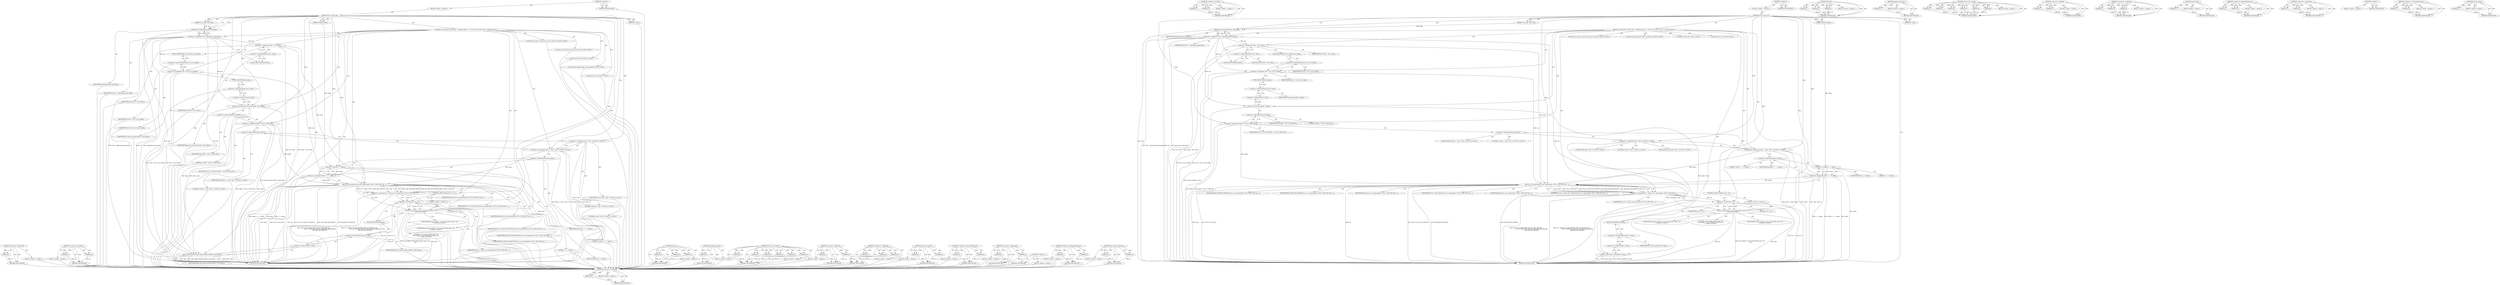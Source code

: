 digraph "mutex_unlock" {
vulnerable_132 [label=<(METHOD,&lt;operator&gt;.addressOf)>];
vulnerable_133 [label=<(PARAM,p1)>];
vulnerable_134 [label=<(BLOCK,&lt;empty&gt;,&lt;empty&gt;)>];
vulnerable_135 [label=<(METHOD_RETURN,ANY)>];
vulnerable_161 [label=<(METHOD,&lt;operator&gt;.lessThan)>];
vulnerable_162 [label=<(PARAM,p1)>];
vulnerable_163 [label=<(PARAM,p2)>];
vulnerable_164 [label=<(BLOCK,&lt;empty&gt;,&lt;empty&gt;)>];
vulnerable_165 [label=<(METHOD_RETURN,ANY)>];
vulnerable_6 [label=<(METHOD,&lt;global&gt;)<SUB>1</SUB>>];
vulnerable_7 [label=<(BLOCK,&lt;empty&gt;,&lt;empty&gt;)<SUB>1</SUB>>];
vulnerable_8 [label=<(METHOD,cp2112_gpio_set)<SUB>1</SUB>>];
vulnerable_9 [label=<(PARAM,struct gpio_chip *chip)<SUB>1</SUB>>];
vulnerable_10 [label=<(PARAM,unsigned offset)<SUB>1</SUB>>];
vulnerable_11 [label=<(PARAM,int value)<SUB>1</SUB>>];
vulnerable_12 [label=<(BLOCK,{
 	struct cp2112_device *dev = gpiochip_get_da...,{
 	struct cp2112_device *dev = gpiochip_get_da...)<SUB>2</SUB>>];
vulnerable_13 [label="<(LOCAL,struct cp2112_device* dev: cp2112_device*)<SUB>3</SUB>>"];
vulnerable_14 [label=<(&lt;operator&gt;.assignment,*dev = gpiochip_get_data(chip))<SUB>3</SUB>>];
vulnerable_15 [label=<(IDENTIFIER,dev,*dev = gpiochip_get_data(chip))<SUB>3</SUB>>];
vulnerable_16 [label=<(gpiochip_get_data,gpiochip_get_data(chip))<SUB>3</SUB>>];
vulnerable_17 [label=<(IDENTIFIER,chip,gpiochip_get_data(chip))<SUB>3</SUB>>];
vulnerable_18 [label="<(LOCAL,struct hid_device* hdev: hid_device*)<SUB>4</SUB>>"];
vulnerable_19 [label=<(&lt;operator&gt;.assignment,*hdev = dev-&gt;hdev)<SUB>4</SUB>>];
vulnerable_20 [label=<(IDENTIFIER,hdev,*hdev = dev-&gt;hdev)<SUB>4</SUB>>];
vulnerable_21 [label=<(&lt;operator&gt;.indirectFieldAccess,dev-&gt;hdev)<SUB>4</SUB>>];
vulnerable_22 [label=<(IDENTIFIER,dev,*hdev = dev-&gt;hdev)<SUB>4</SUB>>];
vulnerable_23 [label=<(FIELD_IDENTIFIER,hdev,hdev)<SUB>4</SUB>>];
vulnerable_24 [label="<(LOCAL,u8* buf: u8*)<SUB>5</SUB>>"];
vulnerable_25 [label=<(&lt;operator&gt;.assignment,*buf = dev-&gt;in_out_buffer)<SUB>5</SUB>>];
vulnerable_26 [label=<(IDENTIFIER,buf,*buf = dev-&gt;in_out_buffer)<SUB>5</SUB>>];
vulnerable_27 [label=<(&lt;operator&gt;.indirectFieldAccess,dev-&gt;in_out_buffer)<SUB>5</SUB>>];
vulnerable_28 [label=<(IDENTIFIER,dev,*buf = dev-&gt;in_out_buffer)<SUB>5</SUB>>];
vulnerable_29 [label=<(FIELD_IDENTIFIER,in_out_buffer,in_out_buffer)<SUB>5</SUB>>];
vulnerable_30 [label="<(LOCAL,long unsigned flags: long unsigned)<SUB>6</SUB>>"];
vulnerable_31 [label="<(LOCAL,int ret: int)<SUB>7</SUB>>"];
vulnerable_32 [label=<(spin_lock_irqsave,spin_lock_irqsave(&amp;dev-&gt;lock, flags))<SUB>9</SUB>>];
vulnerable_33 [label=<(&lt;operator&gt;.addressOf,&amp;dev-&gt;lock)<SUB>9</SUB>>];
vulnerable_34 [label=<(&lt;operator&gt;.indirectFieldAccess,dev-&gt;lock)<SUB>9</SUB>>];
vulnerable_35 [label=<(IDENTIFIER,dev,spin_lock_irqsave(&amp;dev-&gt;lock, flags))<SUB>9</SUB>>];
vulnerable_36 [label=<(FIELD_IDENTIFIER,lock,lock)<SUB>9</SUB>>];
vulnerable_37 [label=<(IDENTIFIER,flags,spin_lock_irqsave(&amp;dev-&gt;lock, flags))<SUB>9</SUB>>];
vulnerable_38 [label=<(&lt;operator&gt;.assignment,buf[0] = CP2112_GPIO_SET)<SUB>11</SUB>>];
vulnerable_39 [label=<(&lt;operator&gt;.indirectIndexAccess,buf[0])<SUB>11</SUB>>];
vulnerable_40 [label=<(IDENTIFIER,buf,buf[0] = CP2112_GPIO_SET)<SUB>11</SUB>>];
vulnerable_41 [label=<(LITERAL,0,buf[0] = CP2112_GPIO_SET)<SUB>11</SUB>>];
vulnerable_42 [label=<(IDENTIFIER,CP2112_GPIO_SET,buf[0] = CP2112_GPIO_SET)<SUB>11</SUB>>];
vulnerable_43 [label="<(&lt;operator&gt;.assignment,buf[1] = value ? 0xff : 0)<SUB>12</SUB>>"];
vulnerable_44 [label=<(&lt;operator&gt;.indirectIndexAccess,buf[1])<SUB>12</SUB>>];
vulnerable_45 [label="<(IDENTIFIER,buf,buf[1] = value ? 0xff : 0)<SUB>12</SUB>>"];
vulnerable_46 [label="<(LITERAL,1,buf[1] = value ? 0xff : 0)<SUB>12</SUB>>"];
vulnerable_47 [label="<(&lt;operator&gt;.conditional,value ? 0xff : 0)<SUB>12</SUB>>"];
vulnerable_48 [label="<(IDENTIFIER,value,value ? 0xff : 0)<SUB>12</SUB>>"];
vulnerable_49 [label="<(LITERAL,0xff,value ? 0xff : 0)<SUB>12</SUB>>"];
vulnerable_50 [label="<(LITERAL,0,value ? 0xff : 0)<SUB>12</SUB>>"];
vulnerable_51 [label=<(&lt;operator&gt;.assignment,buf[2] = 1 &lt;&lt; offset)<SUB>13</SUB>>];
vulnerable_52 [label=<(&lt;operator&gt;.indirectIndexAccess,buf[2])<SUB>13</SUB>>];
vulnerable_53 [label=<(IDENTIFIER,buf,buf[2] = 1 &lt;&lt; offset)<SUB>13</SUB>>];
vulnerable_54 [label=<(LITERAL,2,buf[2] = 1 &lt;&lt; offset)<SUB>13</SUB>>];
vulnerable_55 [label=<(&lt;operator&gt;.shiftLeft,1 &lt;&lt; offset)<SUB>13</SUB>>];
vulnerable_56 [label=<(LITERAL,1,1 &lt;&lt; offset)<SUB>13</SUB>>];
vulnerable_57 [label=<(IDENTIFIER,offset,1 &lt;&lt; offset)<SUB>13</SUB>>];
vulnerable_58 [label=<(&lt;operator&gt;.assignment,ret = hid_hw_raw_request(hdev, CP2112_GPIO_SET,...)<SUB>15</SUB>>];
vulnerable_59 [label=<(IDENTIFIER,ret,ret = hid_hw_raw_request(hdev, CP2112_GPIO_SET,...)<SUB>15</SUB>>];
vulnerable_60 [label=<(hid_hw_raw_request,hid_hw_raw_request(hdev, CP2112_GPIO_SET, buf,
...)<SUB>15</SUB>>];
vulnerable_61 [label=<(IDENTIFIER,hdev,hid_hw_raw_request(hdev, CP2112_GPIO_SET, buf,
...)<SUB>15</SUB>>];
vulnerable_62 [label=<(IDENTIFIER,CP2112_GPIO_SET,hid_hw_raw_request(hdev, CP2112_GPIO_SET, buf,
...)<SUB>15</SUB>>];
vulnerable_63 [label=<(IDENTIFIER,buf,hid_hw_raw_request(hdev, CP2112_GPIO_SET, buf,
...)<SUB>15</SUB>>];
vulnerable_64 [label=<(IDENTIFIER,CP2112_GPIO_SET_LENGTH,hid_hw_raw_request(hdev, CP2112_GPIO_SET, buf,
...)<SUB>16</SUB>>];
vulnerable_65 [label=<(IDENTIFIER,HID_FEATURE_REPORT,hid_hw_raw_request(hdev, CP2112_GPIO_SET, buf,
...)<SUB>16</SUB>>];
vulnerable_66 [label=<(IDENTIFIER,HID_REQ_SET_REPORT,hid_hw_raw_request(hdev, CP2112_GPIO_SET, buf,
...)<SUB>17</SUB>>];
vulnerable_67 [label=<(CONTROL_STRUCTURE,IF,if (ret &lt; 0))<SUB>18</SUB>>];
vulnerable_68 [label=<(&lt;operator&gt;.lessThan,ret &lt; 0)<SUB>18</SUB>>];
vulnerable_69 [label=<(IDENTIFIER,ret,ret &lt; 0)<SUB>18</SUB>>];
vulnerable_70 [label=<(LITERAL,0,ret &lt; 0)<SUB>18</SUB>>];
vulnerable_71 [label=<(BLOCK,&lt;empty&gt;,&lt;empty&gt;)<SUB>19</SUB>>];
vulnerable_72 [label="<(hid_err,hid_err(hdev, &quot;error setting GPIO values: %d\n&quot;...)<SUB>19</SUB>>"];
vulnerable_73 [label="<(IDENTIFIER,hdev,hid_err(hdev, &quot;error setting GPIO values: %d\n&quot;...)<SUB>19</SUB>>"];
vulnerable_74 [label="<(LITERAL,&quot;error setting GPIO values: %d\n&quot;,hid_err(hdev, &quot;error setting GPIO values: %d\n&quot;...)<SUB>19</SUB>>"];
vulnerable_75 [label="<(IDENTIFIER,ret,hid_err(hdev, &quot;error setting GPIO values: %d\n&quot;...)<SUB>19</SUB>>"];
vulnerable_76 [label=<(spin_unlock_irqrestore,spin_unlock_irqrestore(&amp;dev-&gt;lock, flags))<SUB>21</SUB>>];
vulnerable_77 [label=<(&lt;operator&gt;.addressOf,&amp;dev-&gt;lock)<SUB>21</SUB>>];
vulnerable_78 [label=<(&lt;operator&gt;.indirectFieldAccess,dev-&gt;lock)<SUB>21</SUB>>];
vulnerable_79 [label=<(IDENTIFIER,dev,spin_unlock_irqrestore(&amp;dev-&gt;lock, flags))<SUB>21</SUB>>];
vulnerable_80 [label=<(FIELD_IDENTIFIER,lock,lock)<SUB>21</SUB>>];
vulnerable_81 [label=<(IDENTIFIER,flags,spin_unlock_irqrestore(&amp;dev-&gt;lock, flags))<SUB>21</SUB>>];
vulnerable_82 [label=<(METHOD_RETURN,void)<SUB>1</SUB>>];
vulnerable_84 [label=<(METHOD_RETURN,ANY)<SUB>1</SUB>>];
vulnerable_166 [label=<(METHOD,hid_err)>];
vulnerable_167 [label=<(PARAM,p1)>];
vulnerable_168 [label=<(PARAM,p2)>];
vulnerable_169 [label=<(PARAM,p3)>];
vulnerable_170 [label=<(BLOCK,&lt;empty&gt;,&lt;empty&gt;)>];
vulnerable_171 [label=<(METHOD_RETURN,ANY)>];
vulnerable_118 [label=<(METHOD,gpiochip_get_data)>];
vulnerable_119 [label=<(PARAM,p1)>];
vulnerable_120 [label=<(BLOCK,&lt;empty&gt;,&lt;empty&gt;)>];
vulnerable_121 [label=<(METHOD_RETURN,ANY)>];
vulnerable_152 [label=<(METHOD,hid_hw_raw_request)>];
vulnerable_153 [label=<(PARAM,p1)>];
vulnerable_154 [label=<(PARAM,p2)>];
vulnerable_155 [label=<(PARAM,p3)>];
vulnerable_156 [label=<(PARAM,p4)>];
vulnerable_157 [label=<(PARAM,p5)>];
vulnerable_158 [label=<(PARAM,p6)>];
vulnerable_159 [label=<(BLOCK,&lt;empty&gt;,&lt;empty&gt;)>];
vulnerable_160 [label=<(METHOD_RETURN,ANY)>];
vulnerable_147 [label=<(METHOD,&lt;operator&gt;.shiftLeft)>];
vulnerable_148 [label=<(PARAM,p1)>];
vulnerable_149 [label=<(PARAM,p2)>];
vulnerable_150 [label=<(BLOCK,&lt;empty&gt;,&lt;empty&gt;)>];
vulnerable_151 [label=<(METHOD_RETURN,ANY)>];
vulnerable_141 [label=<(METHOD,&lt;operator&gt;.conditional)>];
vulnerable_142 [label=<(PARAM,p1)>];
vulnerable_143 [label=<(PARAM,p2)>];
vulnerable_144 [label=<(PARAM,p3)>];
vulnerable_145 [label=<(BLOCK,&lt;empty&gt;,&lt;empty&gt;)>];
vulnerable_146 [label=<(METHOD_RETURN,ANY)>];
vulnerable_127 [label=<(METHOD,spin_lock_irqsave)>];
vulnerable_128 [label=<(PARAM,p1)>];
vulnerable_129 [label=<(PARAM,p2)>];
vulnerable_130 [label=<(BLOCK,&lt;empty&gt;,&lt;empty&gt;)>];
vulnerable_131 [label=<(METHOD_RETURN,ANY)>];
vulnerable_122 [label=<(METHOD,&lt;operator&gt;.indirectFieldAccess)>];
vulnerable_123 [label=<(PARAM,p1)>];
vulnerable_124 [label=<(PARAM,p2)>];
vulnerable_125 [label=<(BLOCK,&lt;empty&gt;,&lt;empty&gt;)>];
vulnerable_126 [label=<(METHOD_RETURN,ANY)>];
vulnerable_113 [label=<(METHOD,&lt;operator&gt;.assignment)>];
vulnerable_114 [label=<(PARAM,p1)>];
vulnerable_115 [label=<(PARAM,p2)>];
vulnerable_116 [label=<(BLOCK,&lt;empty&gt;,&lt;empty&gt;)>];
vulnerable_117 [label=<(METHOD_RETURN,ANY)>];
vulnerable_107 [label=<(METHOD,&lt;global&gt;)<SUB>1</SUB>>];
vulnerable_108 [label=<(BLOCK,&lt;empty&gt;,&lt;empty&gt;)>];
vulnerable_109 [label=<(METHOD_RETURN,ANY)>];
vulnerable_136 [label=<(METHOD,&lt;operator&gt;.indirectIndexAccess)>];
vulnerable_137 [label=<(PARAM,p1)>];
vulnerable_138 [label=<(PARAM,p2)>];
vulnerable_139 [label=<(BLOCK,&lt;empty&gt;,&lt;empty&gt;)>];
vulnerable_140 [label=<(METHOD_RETURN,ANY)>];
vulnerable_172 [label=<(METHOD,spin_unlock_irqrestore)>];
vulnerable_173 [label=<(PARAM,p1)>];
vulnerable_174 [label=<(PARAM,p2)>];
vulnerable_175 [label=<(BLOCK,&lt;empty&gt;,&lt;empty&gt;)>];
vulnerable_176 [label=<(METHOD_RETURN,ANY)>];
fixed_126 [label=<(METHOD,&lt;operator&gt;.addressOf)>];
fixed_127 [label=<(PARAM,p1)>];
fixed_128 [label=<(BLOCK,&lt;empty&gt;,&lt;empty&gt;)>];
fixed_129 [label=<(METHOD_RETURN,ANY)>];
fixed_155 [label=<(METHOD,&lt;operator&gt;.lessThan)>];
fixed_156 [label=<(PARAM,p1)>];
fixed_157 [label=<(PARAM,p2)>];
fixed_158 [label=<(BLOCK,&lt;empty&gt;,&lt;empty&gt;)>];
fixed_159 [label=<(METHOD_RETURN,ANY)>];
fixed_6 [label=<(METHOD,&lt;global&gt;)<SUB>1</SUB>>];
fixed_7 [label=<(BLOCK,&lt;empty&gt;,&lt;empty&gt;)<SUB>1</SUB>>];
fixed_8 [label=<(METHOD,cp2112_gpio_set)<SUB>1</SUB>>];
fixed_9 [label=<(PARAM,struct gpio_chip *chip)<SUB>1</SUB>>];
fixed_10 [label=<(PARAM,unsigned offset)<SUB>1</SUB>>];
fixed_11 [label=<(PARAM,int value)<SUB>1</SUB>>];
fixed_12 [label=<(BLOCK,{
 	struct cp2112_device *dev = gpiochip_get_da...,{
 	struct cp2112_device *dev = gpiochip_get_da...)<SUB>2</SUB>>];
fixed_13 [label="<(LOCAL,struct cp2112_device* dev: cp2112_device*)<SUB>3</SUB>>"];
fixed_14 [label=<(&lt;operator&gt;.assignment,*dev = gpiochip_get_data(chip))<SUB>3</SUB>>];
fixed_15 [label=<(IDENTIFIER,dev,*dev = gpiochip_get_data(chip))<SUB>3</SUB>>];
fixed_16 [label=<(gpiochip_get_data,gpiochip_get_data(chip))<SUB>3</SUB>>];
fixed_17 [label=<(IDENTIFIER,chip,gpiochip_get_data(chip))<SUB>3</SUB>>];
fixed_18 [label="<(LOCAL,struct hid_device* hdev: hid_device*)<SUB>4</SUB>>"];
fixed_19 [label=<(&lt;operator&gt;.assignment,*hdev = dev-&gt;hdev)<SUB>4</SUB>>];
fixed_20 [label=<(IDENTIFIER,hdev,*hdev = dev-&gt;hdev)<SUB>4</SUB>>];
fixed_21 [label=<(&lt;operator&gt;.indirectFieldAccess,dev-&gt;hdev)<SUB>4</SUB>>];
fixed_22 [label=<(IDENTIFIER,dev,*hdev = dev-&gt;hdev)<SUB>4</SUB>>];
fixed_23 [label=<(FIELD_IDENTIFIER,hdev,hdev)<SUB>4</SUB>>];
fixed_24 [label="<(LOCAL,u8* buf: u8*)<SUB>5</SUB>>"];
fixed_25 [label=<(&lt;operator&gt;.assignment,*buf = dev-&gt;in_out_buffer)<SUB>5</SUB>>];
fixed_26 [label=<(IDENTIFIER,buf,*buf = dev-&gt;in_out_buffer)<SUB>5</SUB>>];
fixed_27 [label=<(&lt;operator&gt;.indirectFieldAccess,dev-&gt;in_out_buffer)<SUB>5</SUB>>];
fixed_28 [label=<(IDENTIFIER,dev,*buf = dev-&gt;in_out_buffer)<SUB>5</SUB>>];
fixed_29 [label=<(FIELD_IDENTIFIER,in_out_buffer,in_out_buffer)<SUB>5</SUB>>];
fixed_30 [label="<(LOCAL,int ret: int)<SUB>6</SUB>>"];
fixed_31 [label=<(mutex_lock,mutex_lock(&amp;dev-&gt;lock))<SUB>8</SUB>>];
fixed_32 [label=<(&lt;operator&gt;.addressOf,&amp;dev-&gt;lock)<SUB>8</SUB>>];
fixed_33 [label=<(&lt;operator&gt;.indirectFieldAccess,dev-&gt;lock)<SUB>8</SUB>>];
fixed_34 [label=<(IDENTIFIER,dev,mutex_lock(&amp;dev-&gt;lock))<SUB>8</SUB>>];
fixed_35 [label=<(FIELD_IDENTIFIER,lock,lock)<SUB>8</SUB>>];
fixed_36 [label=<(&lt;operator&gt;.assignment,buf[0] = CP2112_GPIO_SET)<SUB>10</SUB>>];
fixed_37 [label=<(&lt;operator&gt;.indirectIndexAccess,buf[0])<SUB>10</SUB>>];
fixed_38 [label=<(IDENTIFIER,buf,buf[0] = CP2112_GPIO_SET)<SUB>10</SUB>>];
fixed_39 [label=<(LITERAL,0,buf[0] = CP2112_GPIO_SET)<SUB>10</SUB>>];
fixed_40 [label=<(IDENTIFIER,CP2112_GPIO_SET,buf[0] = CP2112_GPIO_SET)<SUB>10</SUB>>];
fixed_41 [label="<(&lt;operator&gt;.assignment,buf[1] = value ? 0xff : 0)<SUB>11</SUB>>"];
fixed_42 [label=<(&lt;operator&gt;.indirectIndexAccess,buf[1])<SUB>11</SUB>>];
fixed_43 [label="<(IDENTIFIER,buf,buf[1] = value ? 0xff : 0)<SUB>11</SUB>>"];
fixed_44 [label="<(LITERAL,1,buf[1] = value ? 0xff : 0)<SUB>11</SUB>>"];
fixed_45 [label="<(&lt;operator&gt;.conditional,value ? 0xff : 0)<SUB>11</SUB>>"];
fixed_46 [label="<(IDENTIFIER,value,value ? 0xff : 0)<SUB>11</SUB>>"];
fixed_47 [label="<(LITERAL,0xff,value ? 0xff : 0)<SUB>11</SUB>>"];
fixed_48 [label="<(LITERAL,0,value ? 0xff : 0)<SUB>11</SUB>>"];
fixed_49 [label=<(&lt;operator&gt;.assignment,buf[2] = 1 &lt;&lt; offset)<SUB>12</SUB>>];
fixed_50 [label=<(&lt;operator&gt;.indirectIndexAccess,buf[2])<SUB>12</SUB>>];
fixed_51 [label=<(IDENTIFIER,buf,buf[2] = 1 &lt;&lt; offset)<SUB>12</SUB>>];
fixed_52 [label=<(LITERAL,2,buf[2] = 1 &lt;&lt; offset)<SUB>12</SUB>>];
fixed_53 [label=<(&lt;operator&gt;.shiftLeft,1 &lt;&lt; offset)<SUB>12</SUB>>];
fixed_54 [label=<(LITERAL,1,1 &lt;&lt; offset)<SUB>12</SUB>>];
fixed_55 [label=<(IDENTIFIER,offset,1 &lt;&lt; offset)<SUB>12</SUB>>];
fixed_56 [label=<(&lt;operator&gt;.assignment,ret = hid_hw_raw_request(hdev, CP2112_GPIO_SET,...)<SUB>14</SUB>>];
fixed_57 [label=<(IDENTIFIER,ret,ret = hid_hw_raw_request(hdev, CP2112_GPIO_SET,...)<SUB>14</SUB>>];
fixed_58 [label=<(hid_hw_raw_request,hid_hw_raw_request(hdev, CP2112_GPIO_SET, buf,
...)<SUB>14</SUB>>];
fixed_59 [label=<(IDENTIFIER,hdev,hid_hw_raw_request(hdev, CP2112_GPIO_SET, buf,
...)<SUB>14</SUB>>];
fixed_60 [label=<(IDENTIFIER,CP2112_GPIO_SET,hid_hw_raw_request(hdev, CP2112_GPIO_SET, buf,
...)<SUB>14</SUB>>];
fixed_61 [label=<(IDENTIFIER,buf,hid_hw_raw_request(hdev, CP2112_GPIO_SET, buf,
...)<SUB>14</SUB>>];
fixed_62 [label=<(IDENTIFIER,CP2112_GPIO_SET_LENGTH,hid_hw_raw_request(hdev, CP2112_GPIO_SET, buf,
...)<SUB>15</SUB>>];
fixed_63 [label=<(IDENTIFIER,HID_FEATURE_REPORT,hid_hw_raw_request(hdev, CP2112_GPIO_SET, buf,
...)<SUB>15</SUB>>];
fixed_64 [label=<(IDENTIFIER,HID_REQ_SET_REPORT,hid_hw_raw_request(hdev, CP2112_GPIO_SET, buf,
...)<SUB>16</SUB>>];
fixed_65 [label=<(CONTROL_STRUCTURE,IF,if (ret &lt; 0))<SUB>17</SUB>>];
fixed_66 [label=<(&lt;operator&gt;.lessThan,ret &lt; 0)<SUB>17</SUB>>];
fixed_67 [label=<(IDENTIFIER,ret,ret &lt; 0)<SUB>17</SUB>>];
fixed_68 [label=<(LITERAL,0,ret &lt; 0)<SUB>17</SUB>>];
fixed_69 [label=<(BLOCK,&lt;empty&gt;,&lt;empty&gt;)<SUB>18</SUB>>];
fixed_70 [label="<(hid_err,hid_err(hdev, &quot;error setting GPIO values: %d\n&quot;...)<SUB>18</SUB>>"];
fixed_71 [label="<(IDENTIFIER,hdev,hid_err(hdev, &quot;error setting GPIO values: %d\n&quot;...)<SUB>18</SUB>>"];
fixed_72 [label="<(LITERAL,&quot;error setting GPIO values: %d\n&quot;,hid_err(hdev, &quot;error setting GPIO values: %d\n&quot;...)<SUB>18</SUB>>"];
fixed_73 [label="<(IDENTIFIER,ret,hid_err(hdev, &quot;error setting GPIO values: %d\n&quot;...)<SUB>18</SUB>>"];
fixed_74 [label=<(mutex_unlock,mutex_unlock(&amp;dev-&gt;lock))<SUB>20</SUB>>];
fixed_75 [label=<(&lt;operator&gt;.addressOf,&amp;dev-&gt;lock)<SUB>20</SUB>>];
fixed_76 [label=<(&lt;operator&gt;.indirectFieldAccess,dev-&gt;lock)<SUB>20</SUB>>];
fixed_77 [label=<(IDENTIFIER,dev,mutex_unlock(&amp;dev-&gt;lock))<SUB>20</SUB>>];
fixed_78 [label=<(FIELD_IDENTIFIER,lock,lock)<SUB>20</SUB>>];
fixed_79 [label=<(METHOD_RETURN,void)<SUB>1</SUB>>];
fixed_81 [label=<(METHOD_RETURN,ANY)<SUB>1</SUB>>];
fixed_160 [label=<(METHOD,hid_err)>];
fixed_161 [label=<(PARAM,p1)>];
fixed_162 [label=<(PARAM,p2)>];
fixed_163 [label=<(PARAM,p3)>];
fixed_164 [label=<(BLOCK,&lt;empty&gt;,&lt;empty&gt;)>];
fixed_165 [label=<(METHOD_RETURN,ANY)>];
fixed_113 [label=<(METHOD,gpiochip_get_data)>];
fixed_114 [label=<(PARAM,p1)>];
fixed_115 [label=<(BLOCK,&lt;empty&gt;,&lt;empty&gt;)>];
fixed_116 [label=<(METHOD_RETURN,ANY)>];
fixed_146 [label=<(METHOD,hid_hw_raw_request)>];
fixed_147 [label=<(PARAM,p1)>];
fixed_148 [label=<(PARAM,p2)>];
fixed_149 [label=<(PARAM,p3)>];
fixed_150 [label=<(PARAM,p4)>];
fixed_151 [label=<(PARAM,p5)>];
fixed_152 [label=<(PARAM,p6)>];
fixed_153 [label=<(BLOCK,&lt;empty&gt;,&lt;empty&gt;)>];
fixed_154 [label=<(METHOD_RETURN,ANY)>];
fixed_141 [label=<(METHOD,&lt;operator&gt;.shiftLeft)>];
fixed_142 [label=<(PARAM,p1)>];
fixed_143 [label=<(PARAM,p2)>];
fixed_144 [label=<(BLOCK,&lt;empty&gt;,&lt;empty&gt;)>];
fixed_145 [label=<(METHOD_RETURN,ANY)>];
fixed_135 [label=<(METHOD,&lt;operator&gt;.conditional)>];
fixed_136 [label=<(PARAM,p1)>];
fixed_137 [label=<(PARAM,p2)>];
fixed_138 [label=<(PARAM,p3)>];
fixed_139 [label=<(BLOCK,&lt;empty&gt;,&lt;empty&gt;)>];
fixed_140 [label=<(METHOD_RETURN,ANY)>];
fixed_122 [label=<(METHOD,mutex_lock)>];
fixed_123 [label=<(PARAM,p1)>];
fixed_124 [label=<(BLOCK,&lt;empty&gt;,&lt;empty&gt;)>];
fixed_125 [label=<(METHOD_RETURN,ANY)>];
fixed_117 [label=<(METHOD,&lt;operator&gt;.indirectFieldAccess)>];
fixed_118 [label=<(PARAM,p1)>];
fixed_119 [label=<(PARAM,p2)>];
fixed_120 [label=<(BLOCK,&lt;empty&gt;,&lt;empty&gt;)>];
fixed_121 [label=<(METHOD_RETURN,ANY)>];
fixed_108 [label=<(METHOD,&lt;operator&gt;.assignment)>];
fixed_109 [label=<(PARAM,p1)>];
fixed_110 [label=<(PARAM,p2)>];
fixed_111 [label=<(BLOCK,&lt;empty&gt;,&lt;empty&gt;)>];
fixed_112 [label=<(METHOD_RETURN,ANY)>];
fixed_102 [label=<(METHOD,&lt;global&gt;)<SUB>1</SUB>>];
fixed_103 [label=<(BLOCK,&lt;empty&gt;,&lt;empty&gt;)>];
fixed_104 [label=<(METHOD_RETURN,ANY)>];
fixed_130 [label=<(METHOD,&lt;operator&gt;.indirectIndexAccess)>];
fixed_131 [label=<(PARAM,p1)>];
fixed_132 [label=<(PARAM,p2)>];
fixed_133 [label=<(BLOCK,&lt;empty&gt;,&lt;empty&gt;)>];
fixed_134 [label=<(METHOD_RETURN,ANY)>];
fixed_166 [label=<(METHOD,mutex_unlock)>];
fixed_167 [label=<(PARAM,p1)>];
fixed_168 [label=<(BLOCK,&lt;empty&gt;,&lt;empty&gt;)>];
fixed_169 [label=<(METHOD_RETURN,ANY)>];
vulnerable_132 -> vulnerable_133  [key=0, label="AST: "];
vulnerable_132 -> vulnerable_133  [key=1, label="DDG: "];
vulnerable_132 -> vulnerable_134  [key=0, label="AST: "];
vulnerable_132 -> vulnerable_135  [key=0, label="AST: "];
vulnerable_132 -> vulnerable_135  [key=1, label="CFG: "];
vulnerable_133 -> vulnerable_135  [key=0, label="DDG: p1"];
vulnerable_134 -> fixed_126  [key=0];
vulnerable_135 -> fixed_126  [key=0];
vulnerable_161 -> vulnerable_162  [key=0, label="AST: "];
vulnerable_161 -> vulnerable_162  [key=1, label="DDG: "];
vulnerable_161 -> vulnerable_164  [key=0, label="AST: "];
vulnerable_161 -> vulnerable_163  [key=0, label="AST: "];
vulnerable_161 -> vulnerable_163  [key=1, label="DDG: "];
vulnerable_161 -> vulnerable_165  [key=0, label="AST: "];
vulnerable_161 -> vulnerable_165  [key=1, label="CFG: "];
vulnerable_162 -> vulnerable_165  [key=0, label="DDG: p1"];
vulnerable_163 -> vulnerable_165  [key=0, label="DDG: p2"];
vulnerable_164 -> fixed_126  [key=0];
vulnerable_165 -> fixed_126  [key=0];
vulnerable_6 -> vulnerable_7  [key=0, label="AST: "];
vulnerable_6 -> vulnerable_84  [key=0, label="AST: "];
vulnerable_6 -> vulnerable_84  [key=1, label="CFG: "];
vulnerable_7 -> vulnerable_8  [key=0, label="AST: "];
vulnerable_8 -> vulnerable_9  [key=0, label="AST: "];
vulnerable_8 -> vulnerable_9  [key=1, label="DDG: "];
vulnerable_8 -> vulnerable_10  [key=0, label="AST: "];
vulnerable_8 -> vulnerable_10  [key=1, label="DDG: "];
vulnerable_8 -> vulnerable_11  [key=0, label="AST: "];
vulnerable_8 -> vulnerable_11  [key=1, label="DDG: "];
vulnerable_8 -> vulnerable_12  [key=0, label="AST: "];
vulnerable_8 -> vulnerable_82  [key=0, label="AST: "];
vulnerable_8 -> vulnerable_16  [key=0, label="CFG: "];
vulnerable_8 -> vulnerable_16  [key=1, label="DDG: "];
vulnerable_8 -> vulnerable_38  [key=0, label="DDG: "];
vulnerable_8 -> vulnerable_43  [key=0, label="DDG: "];
vulnerable_8 -> vulnerable_32  [key=0, label="DDG: "];
vulnerable_8 -> vulnerable_76  [key=0, label="DDG: "];
vulnerable_8 -> vulnerable_47  [key=0, label="DDG: "];
vulnerable_8 -> vulnerable_55  [key=0, label="DDG: "];
vulnerable_8 -> vulnerable_60  [key=0, label="DDG: "];
vulnerable_8 -> vulnerable_68  [key=0, label="DDG: "];
vulnerable_8 -> vulnerable_72  [key=0, label="DDG: "];
vulnerable_9 -> vulnerable_16  [key=0, label="DDG: chip"];
vulnerable_10 -> vulnerable_55  [key=0, label="DDG: offset"];
vulnerable_11 -> fixed_126  [key=0];
vulnerable_12 -> vulnerable_13  [key=0, label="AST: "];
vulnerable_12 -> vulnerable_14  [key=0, label="AST: "];
vulnerable_12 -> vulnerable_18  [key=0, label="AST: "];
vulnerable_12 -> vulnerable_19  [key=0, label="AST: "];
vulnerable_12 -> vulnerable_24  [key=0, label="AST: "];
vulnerable_12 -> vulnerable_25  [key=0, label="AST: "];
vulnerable_12 -> vulnerable_30  [key=0, label="AST: "];
vulnerable_12 -> vulnerable_31  [key=0, label="AST: "];
vulnerable_12 -> vulnerable_32  [key=0, label="AST: "];
vulnerable_12 -> vulnerable_38  [key=0, label="AST: "];
vulnerable_12 -> vulnerable_43  [key=0, label="AST: "];
vulnerable_12 -> vulnerable_51  [key=0, label="AST: "];
vulnerable_12 -> vulnerable_58  [key=0, label="AST: "];
vulnerable_12 -> vulnerable_67  [key=0, label="AST: "];
vulnerable_12 -> vulnerable_76  [key=0, label="AST: "];
vulnerable_13 -> fixed_126  [key=0];
vulnerable_14 -> vulnerable_15  [key=0, label="AST: "];
vulnerable_14 -> vulnerable_16  [key=0, label="AST: "];
vulnerable_14 -> vulnerable_23  [key=0, label="CFG: "];
vulnerable_14 -> vulnerable_82  [key=0, label="DDG: dev"];
vulnerable_14 -> vulnerable_82  [key=1, label="DDG: gpiochip_get_data(chip)"];
vulnerable_14 -> vulnerable_82  [key=2, label="DDG: *dev = gpiochip_get_data(chip)"];
vulnerable_14 -> vulnerable_19  [key=0, label="DDG: dev"];
vulnerable_14 -> vulnerable_25  [key=0, label="DDG: dev"];
vulnerable_14 -> vulnerable_32  [key=0, label="DDG: dev"];
vulnerable_14 -> vulnerable_76  [key=0, label="DDG: dev"];
vulnerable_15 -> fixed_126  [key=0];
vulnerable_16 -> vulnerable_17  [key=0, label="AST: "];
vulnerable_16 -> vulnerable_14  [key=0, label="CFG: "];
vulnerable_16 -> vulnerable_14  [key=1, label="DDG: chip"];
vulnerable_16 -> vulnerable_82  [key=0, label="DDG: chip"];
vulnerable_17 -> fixed_126  [key=0];
vulnerable_18 -> fixed_126  [key=0];
vulnerable_19 -> vulnerable_20  [key=0, label="AST: "];
vulnerable_19 -> vulnerable_21  [key=0, label="AST: "];
vulnerable_19 -> vulnerable_29  [key=0, label="CFG: "];
vulnerable_19 -> vulnerable_82  [key=0, label="DDG: dev-&gt;hdev"];
vulnerable_19 -> vulnerable_82  [key=1, label="DDG: *hdev = dev-&gt;hdev"];
vulnerable_19 -> vulnerable_60  [key=0, label="DDG: hdev"];
vulnerable_20 -> fixed_126  [key=0];
vulnerable_21 -> vulnerable_22  [key=0, label="AST: "];
vulnerable_21 -> vulnerable_23  [key=0, label="AST: "];
vulnerable_21 -> vulnerable_19  [key=0, label="CFG: "];
vulnerable_22 -> fixed_126  [key=0];
vulnerable_23 -> vulnerable_21  [key=0, label="CFG: "];
vulnerable_24 -> fixed_126  [key=0];
vulnerable_25 -> vulnerable_26  [key=0, label="AST: "];
vulnerable_25 -> vulnerable_27  [key=0, label="AST: "];
vulnerable_25 -> vulnerable_36  [key=0, label="CFG: "];
vulnerable_25 -> vulnerable_82  [key=0, label="DDG: dev-&gt;in_out_buffer"];
vulnerable_25 -> vulnerable_82  [key=1, label="DDG: *buf = dev-&gt;in_out_buffer"];
vulnerable_25 -> vulnerable_60  [key=0, label="DDG: buf"];
vulnerable_26 -> fixed_126  [key=0];
vulnerable_27 -> vulnerable_28  [key=0, label="AST: "];
vulnerable_27 -> vulnerable_29  [key=0, label="AST: "];
vulnerable_27 -> vulnerable_25  [key=0, label="CFG: "];
vulnerable_28 -> fixed_126  [key=0];
vulnerable_29 -> vulnerable_27  [key=0, label="CFG: "];
vulnerable_30 -> fixed_126  [key=0];
vulnerable_31 -> fixed_126  [key=0];
vulnerable_32 -> vulnerable_33  [key=0, label="AST: "];
vulnerable_32 -> vulnerable_37  [key=0, label="AST: "];
vulnerable_32 -> vulnerable_39  [key=0, label="CFG: "];
vulnerable_32 -> vulnerable_82  [key=0, label="DDG: spin_lock_irqsave(&amp;dev-&gt;lock, flags)"];
vulnerable_32 -> vulnerable_76  [key=0, label="DDG: &amp;dev-&gt;lock"];
vulnerable_32 -> vulnerable_76  [key=1, label="DDG: flags"];
vulnerable_33 -> vulnerable_34  [key=0, label="AST: "];
vulnerable_33 -> vulnerable_32  [key=0, label="CFG: "];
vulnerable_34 -> vulnerable_35  [key=0, label="AST: "];
vulnerable_34 -> vulnerable_36  [key=0, label="AST: "];
vulnerable_34 -> vulnerable_33  [key=0, label="CFG: "];
vulnerable_35 -> fixed_126  [key=0];
vulnerable_36 -> vulnerable_34  [key=0, label="CFG: "];
vulnerable_37 -> fixed_126  [key=0];
vulnerable_38 -> vulnerable_39  [key=0, label="AST: "];
vulnerable_38 -> vulnerable_42  [key=0, label="AST: "];
vulnerable_38 -> vulnerable_44  [key=0, label="CFG: "];
vulnerable_38 -> vulnerable_82  [key=0, label="DDG: buf[0]"];
vulnerable_38 -> vulnerable_82  [key=1, label="DDG: buf[0] = CP2112_GPIO_SET"];
vulnerable_38 -> vulnerable_60  [key=0, label="DDG: buf[0]"];
vulnerable_39 -> vulnerable_40  [key=0, label="AST: "];
vulnerable_39 -> vulnerable_41  [key=0, label="AST: "];
vulnerable_39 -> vulnerable_38  [key=0, label="CFG: "];
vulnerable_40 -> fixed_126  [key=0];
vulnerable_41 -> fixed_126  [key=0];
vulnerable_42 -> fixed_126  [key=0];
vulnerable_43 -> vulnerable_44  [key=0, label="AST: "];
vulnerable_43 -> vulnerable_47  [key=0, label="AST: "];
vulnerable_43 -> vulnerable_52  [key=0, label="CFG: "];
vulnerable_43 -> vulnerable_82  [key=0, label="DDG: buf[1]"];
vulnerable_43 -> vulnerable_82  [key=1, label="DDG: value ? 0xff : 0"];
vulnerable_43 -> vulnerable_82  [key=2, label="DDG: buf[1] = value ? 0xff : 0"];
vulnerable_43 -> vulnerable_60  [key=0, label="DDG: buf[1]"];
vulnerable_44 -> vulnerable_45  [key=0, label="AST: "];
vulnerable_44 -> vulnerable_46  [key=0, label="AST: "];
vulnerable_44 -> vulnerable_47  [key=0, label="CFG: "];
vulnerable_45 -> fixed_126  [key=0];
vulnerable_46 -> fixed_126  [key=0];
vulnerable_47 -> vulnerable_48  [key=0, label="AST: "];
vulnerable_47 -> vulnerable_49  [key=0, label="AST: "];
vulnerable_47 -> vulnerable_50  [key=0, label="AST: "];
vulnerable_47 -> vulnerable_43  [key=0, label="CFG: "];
vulnerable_47 -> vulnerable_82  [key=0, label="DDG: value"];
vulnerable_48 -> fixed_126  [key=0];
vulnerable_49 -> fixed_126  [key=0];
vulnerable_50 -> fixed_126  [key=0];
vulnerable_51 -> vulnerable_52  [key=0, label="AST: "];
vulnerable_51 -> vulnerable_55  [key=0, label="AST: "];
vulnerable_51 -> vulnerable_60  [key=0, label="CFG: "];
vulnerable_51 -> vulnerable_60  [key=1, label="DDG: buf[2]"];
vulnerable_51 -> vulnerable_82  [key=0, label="DDG: buf[2]"];
vulnerable_51 -> vulnerable_82  [key=1, label="DDG: 1 &lt;&lt; offset"];
vulnerable_51 -> vulnerable_82  [key=2, label="DDG: buf[2] = 1 &lt;&lt; offset"];
vulnerable_52 -> vulnerable_53  [key=0, label="AST: "];
vulnerable_52 -> vulnerable_54  [key=0, label="AST: "];
vulnerable_52 -> vulnerable_55  [key=0, label="CFG: "];
vulnerable_53 -> fixed_126  [key=0];
vulnerable_54 -> fixed_126  [key=0];
vulnerable_55 -> vulnerable_56  [key=0, label="AST: "];
vulnerable_55 -> vulnerable_57  [key=0, label="AST: "];
vulnerable_55 -> vulnerable_51  [key=0, label="CFG: "];
vulnerable_55 -> vulnerable_51  [key=1, label="DDG: 1"];
vulnerable_55 -> vulnerable_51  [key=2, label="DDG: offset"];
vulnerable_55 -> vulnerable_82  [key=0, label="DDG: offset"];
vulnerable_56 -> fixed_126  [key=0];
vulnerable_57 -> fixed_126  [key=0];
vulnerable_58 -> vulnerable_59  [key=0, label="AST: "];
vulnerable_58 -> vulnerable_60  [key=0, label="AST: "];
vulnerable_58 -> vulnerable_68  [key=0, label="CFG: "];
vulnerable_58 -> vulnerable_68  [key=1, label="DDG: ret"];
vulnerable_58 -> vulnerable_82  [key=0, label="DDG: hid_hw_raw_request(hdev, CP2112_GPIO_SET, buf,
				 CP2112_GPIO_SET_LENGTH, HID_FEATURE_REPORT,
				 HID_REQ_SET_REPORT)"];
vulnerable_58 -> vulnerable_82  [key=1, label="DDG: ret = hid_hw_raw_request(hdev, CP2112_GPIO_SET, buf,
				 CP2112_GPIO_SET_LENGTH, HID_FEATURE_REPORT,
				 HID_REQ_SET_REPORT)"];
vulnerable_59 -> fixed_126  [key=0];
vulnerable_60 -> vulnerable_61  [key=0, label="AST: "];
vulnerable_60 -> vulnerable_62  [key=0, label="AST: "];
vulnerable_60 -> vulnerable_63  [key=0, label="AST: "];
vulnerable_60 -> vulnerable_64  [key=0, label="AST: "];
vulnerable_60 -> vulnerable_65  [key=0, label="AST: "];
vulnerable_60 -> vulnerable_66  [key=0, label="AST: "];
vulnerable_60 -> vulnerable_58  [key=0, label="CFG: "];
vulnerable_60 -> vulnerable_58  [key=1, label="DDG: HID_FEATURE_REPORT"];
vulnerable_60 -> vulnerable_58  [key=2, label="DDG: HID_REQ_SET_REPORT"];
vulnerable_60 -> vulnerable_58  [key=3, label="DDG: CP2112_GPIO_SET"];
vulnerable_60 -> vulnerable_58  [key=4, label="DDG: buf"];
vulnerable_60 -> vulnerable_58  [key=5, label="DDG: CP2112_GPIO_SET_LENGTH"];
vulnerable_60 -> vulnerable_58  [key=6, label="DDG: hdev"];
vulnerable_60 -> vulnerable_82  [key=0, label="DDG: hdev"];
vulnerable_60 -> vulnerable_82  [key=1, label="DDG: CP2112_GPIO_SET"];
vulnerable_60 -> vulnerable_82  [key=2, label="DDG: buf"];
vulnerable_60 -> vulnerable_82  [key=3, label="DDG: CP2112_GPIO_SET_LENGTH"];
vulnerable_60 -> vulnerable_82  [key=4, label="DDG: HID_FEATURE_REPORT"];
vulnerable_60 -> vulnerable_82  [key=5, label="DDG: HID_REQ_SET_REPORT"];
vulnerable_60 -> vulnerable_72  [key=0, label="DDG: hdev"];
vulnerable_61 -> fixed_126  [key=0];
vulnerable_62 -> fixed_126  [key=0];
vulnerable_63 -> fixed_126  [key=0];
vulnerable_64 -> fixed_126  [key=0];
vulnerable_65 -> fixed_126  [key=0];
vulnerable_66 -> fixed_126  [key=0];
vulnerable_67 -> vulnerable_68  [key=0, label="AST: "];
vulnerable_67 -> vulnerable_71  [key=0, label="AST: "];
vulnerable_68 -> vulnerable_69  [key=0, label="AST: "];
vulnerable_68 -> vulnerable_70  [key=0, label="AST: "];
vulnerable_68 -> vulnerable_72  [key=0, label="CFG: "];
vulnerable_68 -> vulnerable_72  [key=1, label="DDG: ret"];
vulnerable_68 -> vulnerable_72  [key=2, label="CDG: "];
vulnerable_68 -> vulnerable_80  [key=0, label="CFG: "];
vulnerable_68 -> vulnerable_82  [key=0, label="DDG: ret"];
vulnerable_68 -> vulnerable_82  [key=1, label="DDG: ret &lt; 0"];
vulnerable_69 -> fixed_126  [key=0];
vulnerable_70 -> fixed_126  [key=0];
vulnerable_71 -> vulnerable_72  [key=0, label="AST: "];
vulnerable_72 -> vulnerable_73  [key=0, label="AST: "];
vulnerable_72 -> vulnerable_74  [key=0, label="AST: "];
vulnerable_72 -> vulnerable_75  [key=0, label="AST: "];
vulnerable_72 -> vulnerable_80  [key=0, label="CFG: "];
vulnerable_72 -> vulnerable_82  [key=0, label="DDG: hdev"];
vulnerable_72 -> vulnerable_82  [key=1, label="DDG: ret"];
vulnerable_72 -> vulnerable_82  [key=2, label="DDG: hid_err(hdev, &quot;error setting GPIO values: %d\n&quot;, ret)"];
vulnerable_73 -> fixed_126  [key=0];
vulnerable_74 -> fixed_126  [key=0];
vulnerable_75 -> fixed_126  [key=0];
vulnerable_76 -> vulnerable_77  [key=0, label="AST: "];
vulnerable_76 -> vulnerable_81  [key=0, label="AST: "];
vulnerable_76 -> vulnerable_82  [key=0, label="CFG: "];
vulnerable_76 -> vulnerable_82  [key=1, label="DDG: &amp;dev-&gt;lock"];
vulnerable_76 -> vulnerable_82  [key=2, label="DDG: flags"];
vulnerable_76 -> vulnerable_82  [key=3, label="DDG: spin_unlock_irqrestore(&amp;dev-&gt;lock, flags)"];
vulnerable_77 -> vulnerable_78  [key=0, label="AST: "];
vulnerable_77 -> vulnerable_76  [key=0, label="CFG: "];
vulnerable_78 -> vulnerable_79  [key=0, label="AST: "];
vulnerable_78 -> vulnerable_80  [key=0, label="AST: "];
vulnerable_78 -> vulnerable_77  [key=0, label="CFG: "];
vulnerable_79 -> fixed_126  [key=0];
vulnerable_80 -> vulnerable_78  [key=0, label="CFG: "];
vulnerable_81 -> fixed_126  [key=0];
vulnerable_82 -> fixed_126  [key=0];
vulnerable_84 -> fixed_126  [key=0];
vulnerable_166 -> vulnerable_167  [key=0, label="AST: "];
vulnerable_166 -> vulnerable_167  [key=1, label="DDG: "];
vulnerable_166 -> vulnerable_170  [key=0, label="AST: "];
vulnerable_166 -> vulnerable_168  [key=0, label="AST: "];
vulnerable_166 -> vulnerable_168  [key=1, label="DDG: "];
vulnerable_166 -> vulnerable_171  [key=0, label="AST: "];
vulnerable_166 -> vulnerable_171  [key=1, label="CFG: "];
vulnerable_166 -> vulnerable_169  [key=0, label="AST: "];
vulnerable_166 -> vulnerable_169  [key=1, label="DDG: "];
vulnerable_167 -> vulnerable_171  [key=0, label="DDG: p1"];
vulnerable_168 -> vulnerable_171  [key=0, label="DDG: p2"];
vulnerable_169 -> vulnerable_171  [key=0, label="DDG: p3"];
vulnerable_170 -> fixed_126  [key=0];
vulnerable_171 -> fixed_126  [key=0];
vulnerable_118 -> vulnerable_119  [key=0, label="AST: "];
vulnerable_118 -> vulnerable_119  [key=1, label="DDG: "];
vulnerable_118 -> vulnerable_120  [key=0, label="AST: "];
vulnerable_118 -> vulnerable_121  [key=0, label="AST: "];
vulnerable_118 -> vulnerable_121  [key=1, label="CFG: "];
vulnerable_119 -> vulnerable_121  [key=0, label="DDG: p1"];
vulnerable_120 -> fixed_126  [key=0];
vulnerable_121 -> fixed_126  [key=0];
vulnerable_152 -> vulnerable_153  [key=0, label="AST: "];
vulnerable_152 -> vulnerable_153  [key=1, label="DDG: "];
vulnerable_152 -> vulnerable_159  [key=0, label="AST: "];
vulnerable_152 -> vulnerable_154  [key=0, label="AST: "];
vulnerable_152 -> vulnerable_154  [key=1, label="DDG: "];
vulnerable_152 -> vulnerable_160  [key=0, label="AST: "];
vulnerable_152 -> vulnerable_160  [key=1, label="CFG: "];
vulnerable_152 -> vulnerable_155  [key=0, label="AST: "];
vulnerable_152 -> vulnerable_155  [key=1, label="DDG: "];
vulnerable_152 -> vulnerable_156  [key=0, label="AST: "];
vulnerable_152 -> vulnerable_156  [key=1, label="DDG: "];
vulnerable_152 -> vulnerable_157  [key=0, label="AST: "];
vulnerable_152 -> vulnerable_157  [key=1, label="DDG: "];
vulnerable_152 -> vulnerable_158  [key=0, label="AST: "];
vulnerable_152 -> vulnerable_158  [key=1, label="DDG: "];
vulnerable_153 -> vulnerable_160  [key=0, label="DDG: p1"];
vulnerable_154 -> vulnerable_160  [key=0, label="DDG: p2"];
vulnerable_155 -> vulnerable_160  [key=0, label="DDG: p3"];
vulnerable_156 -> vulnerable_160  [key=0, label="DDG: p4"];
vulnerable_157 -> vulnerable_160  [key=0, label="DDG: p5"];
vulnerable_158 -> vulnerable_160  [key=0, label="DDG: p6"];
vulnerable_159 -> fixed_126  [key=0];
vulnerable_160 -> fixed_126  [key=0];
vulnerable_147 -> vulnerable_148  [key=0, label="AST: "];
vulnerable_147 -> vulnerable_148  [key=1, label="DDG: "];
vulnerable_147 -> vulnerable_150  [key=0, label="AST: "];
vulnerable_147 -> vulnerable_149  [key=0, label="AST: "];
vulnerable_147 -> vulnerable_149  [key=1, label="DDG: "];
vulnerable_147 -> vulnerable_151  [key=0, label="AST: "];
vulnerable_147 -> vulnerable_151  [key=1, label="CFG: "];
vulnerable_148 -> vulnerable_151  [key=0, label="DDG: p1"];
vulnerable_149 -> vulnerable_151  [key=0, label="DDG: p2"];
vulnerable_150 -> fixed_126  [key=0];
vulnerable_151 -> fixed_126  [key=0];
vulnerable_141 -> vulnerable_142  [key=0, label="AST: "];
vulnerable_141 -> vulnerable_142  [key=1, label="DDG: "];
vulnerable_141 -> vulnerable_145  [key=0, label="AST: "];
vulnerable_141 -> vulnerable_143  [key=0, label="AST: "];
vulnerable_141 -> vulnerable_143  [key=1, label="DDG: "];
vulnerable_141 -> vulnerable_146  [key=0, label="AST: "];
vulnerable_141 -> vulnerable_146  [key=1, label="CFG: "];
vulnerable_141 -> vulnerable_144  [key=0, label="AST: "];
vulnerable_141 -> vulnerable_144  [key=1, label="DDG: "];
vulnerable_142 -> vulnerable_146  [key=0, label="DDG: p1"];
vulnerable_143 -> vulnerable_146  [key=0, label="DDG: p2"];
vulnerable_144 -> vulnerable_146  [key=0, label="DDG: p3"];
vulnerable_145 -> fixed_126  [key=0];
vulnerable_146 -> fixed_126  [key=0];
vulnerable_127 -> vulnerable_128  [key=0, label="AST: "];
vulnerable_127 -> vulnerable_128  [key=1, label="DDG: "];
vulnerable_127 -> vulnerable_130  [key=0, label="AST: "];
vulnerable_127 -> vulnerable_129  [key=0, label="AST: "];
vulnerable_127 -> vulnerable_129  [key=1, label="DDG: "];
vulnerable_127 -> vulnerable_131  [key=0, label="AST: "];
vulnerable_127 -> vulnerable_131  [key=1, label="CFG: "];
vulnerable_128 -> vulnerable_131  [key=0, label="DDG: p1"];
vulnerable_129 -> vulnerable_131  [key=0, label="DDG: p2"];
vulnerable_130 -> fixed_126  [key=0];
vulnerable_131 -> fixed_126  [key=0];
vulnerable_122 -> vulnerable_123  [key=0, label="AST: "];
vulnerable_122 -> vulnerable_123  [key=1, label="DDG: "];
vulnerable_122 -> vulnerable_125  [key=0, label="AST: "];
vulnerable_122 -> vulnerable_124  [key=0, label="AST: "];
vulnerable_122 -> vulnerable_124  [key=1, label="DDG: "];
vulnerable_122 -> vulnerable_126  [key=0, label="AST: "];
vulnerable_122 -> vulnerable_126  [key=1, label="CFG: "];
vulnerable_123 -> vulnerable_126  [key=0, label="DDG: p1"];
vulnerable_124 -> vulnerable_126  [key=0, label="DDG: p2"];
vulnerable_125 -> fixed_126  [key=0];
vulnerable_126 -> fixed_126  [key=0];
vulnerable_113 -> vulnerable_114  [key=0, label="AST: "];
vulnerable_113 -> vulnerable_114  [key=1, label="DDG: "];
vulnerable_113 -> vulnerable_116  [key=0, label="AST: "];
vulnerable_113 -> vulnerable_115  [key=0, label="AST: "];
vulnerable_113 -> vulnerable_115  [key=1, label="DDG: "];
vulnerable_113 -> vulnerable_117  [key=0, label="AST: "];
vulnerable_113 -> vulnerable_117  [key=1, label="CFG: "];
vulnerable_114 -> vulnerable_117  [key=0, label="DDG: p1"];
vulnerable_115 -> vulnerable_117  [key=0, label="DDG: p2"];
vulnerable_116 -> fixed_126  [key=0];
vulnerable_117 -> fixed_126  [key=0];
vulnerable_107 -> vulnerable_108  [key=0, label="AST: "];
vulnerable_107 -> vulnerable_109  [key=0, label="AST: "];
vulnerable_107 -> vulnerable_109  [key=1, label="CFG: "];
vulnerable_108 -> fixed_126  [key=0];
vulnerable_109 -> fixed_126  [key=0];
vulnerable_136 -> vulnerable_137  [key=0, label="AST: "];
vulnerable_136 -> vulnerable_137  [key=1, label="DDG: "];
vulnerable_136 -> vulnerable_139  [key=0, label="AST: "];
vulnerable_136 -> vulnerable_138  [key=0, label="AST: "];
vulnerable_136 -> vulnerable_138  [key=1, label="DDG: "];
vulnerable_136 -> vulnerable_140  [key=0, label="AST: "];
vulnerable_136 -> vulnerable_140  [key=1, label="CFG: "];
vulnerable_137 -> vulnerable_140  [key=0, label="DDG: p1"];
vulnerable_138 -> vulnerable_140  [key=0, label="DDG: p2"];
vulnerable_139 -> fixed_126  [key=0];
vulnerable_140 -> fixed_126  [key=0];
vulnerable_172 -> vulnerable_173  [key=0, label="AST: "];
vulnerable_172 -> vulnerable_173  [key=1, label="DDG: "];
vulnerable_172 -> vulnerable_175  [key=0, label="AST: "];
vulnerable_172 -> vulnerable_174  [key=0, label="AST: "];
vulnerable_172 -> vulnerable_174  [key=1, label="DDG: "];
vulnerable_172 -> vulnerable_176  [key=0, label="AST: "];
vulnerable_172 -> vulnerable_176  [key=1, label="CFG: "];
vulnerable_173 -> vulnerable_176  [key=0, label="DDG: p1"];
vulnerable_174 -> vulnerable_176  [key=0, label="DDG: p2"];
vulnerable_175 -> fixed_126  [key=0];
vulnerable_176 -> fixed_126  [key=0];
fixed_126 -> fixed_127  [key=0, label="AST: "];
fixed_126 -> fixed_127  [key=1, label="DDG: "];
fixed_126 -> fixed_128  [key=0, label="AST: "];
fixed_126 -> fixed_129  [key=0, label="AST: "];
fixed_126 -> fixed_129  [key=1, label="CFG: "];
fixed_127 -> fixed_129  [key=0, label="DDG: p1"];
fixed_155 -> fixed_156  [key=0, label="AST: "];
fixed_155 -> fixed_156  [key=1, label="DDG: "];
fixed_155 -> fixed_158  [key=0, label="AST: "];
fixed_155 -> fixed_157  [key=0, label="AST: "];
fixed_155 -> fixed_157  [key=1, label="DDG: "];
fixed_155 -> fixed_159  [key=0, label="AST: "];
fixed_155 -> fixed_159  [key=1, label="CFG: "];
fixed_156 -> fixed_159  [key=0, label="DDG: p1"];
fixed_157 -> fixed_159  [key=0, label="DDG: p2"];
fixed_6 -> fixed_7  [key=0, label="AST: "];
fixed_6 -> fixed_81  [key=0, label="AST: "];
fixed_6 -> fixed_81  [key=1, label="CFG: "];
fixed_7 -> fixed_8  [key=0, label="AST: "];
fixed_8 -> fixed_9  [key=0, label="AST: "];
fixed_8 -> fixed_9  [key=1, label="DDG: "];
fixed_8 -> fixed_10  [key=0, label="AST: "];
fixed_8 -> fixed_10  [key=1, label="DDG: "];
fixed_8 -> fixed_11  [key=0, label="AST: "];
fixed_8 -> fixed_11  [key=1, label="DDG: "];
fixed_8 -> fixed_12  [key=0, label="AST: "];
fixed_8 -> fixed_79  [key=0, label="AST: "];
fixed_8 -> fixed_16  [key=0, label="CFG: "];
fixed_8 -> fixed_16  [key=1, label="DDG: "];
fixed_8 -> fixed_36  [key=0, label="DDG: "];
fixed_8 -> fixed_41  [key=0, label="DDG: "];
fixed_8 -> fixed_45  [key=0, label="DDG: "];
fixed_8 -> fixed_53  [key=0, label="DDG: "];
fixed_8 -> fixed_58  [key=0, label="DDG: "];
fixed_8 -> fixed_66  [key=0, label="DDG: "];
fixed_8 -> fixed_70  [key=0, label="DDG: "];
fixed_9 -> fixed_16  [key=0, label="DDG: chip"];
fixed_10 -> fixed_53  [key=0, label="DDG: offset"];
fixed_12 -> fixed_13  [key=0, label="AST: "];
fixed_12 -> fixed_14  [key=0, label="AST: "];
fixed_12 -> fixed_18  [key=0, label="AST: "];
fixed_12 -> fixed_19  [key=0, label="AST: "];
fixed_12 -> fixed_24  [key=0, label="AST: "];
fixed_12 -> fixed_25  [key=0, label="AST: "];
fixed_12 -> fixed_30  [key=0, label="AST: "];
fixed_12 -> fixed_31  [key=0, label="AST: "];
fixed_12 -> fixed_36  [key=0, label="AST: "];
fixed_12 -> fixed_41  [key=0, label="AST: "];
fixed_12 -> fixed_49  [key=0, label="AST: "];
fixed_12 -> fixed_56  [key=0, label="AST: "];
fixed_12 -> fixed_65  [key=0, label="AST: "];
fixed_12 -> fixed_74  [key=0, label="AST: "];
fixed_14 -> fixed_15  [key=0, label="AST: "];
fixed_14 -> fixed_16  [key=0, label="AST: "];
fixed_14 -> fixed_23  [key=0, label="CFG: "];
fixed_14 -> fixed_79  [key=0, label="DDG: dev"];
fixed_14 -> fixed_79  [key=1, label="DDG: gpiochip_get_data(chip)"];
fixed_14 -> fixed_79  [key=2, label="DDG: *dev = gpiochip_get_data(chip)"];
fixed_14 -> fixed_19  [key=0, label="DDG: dev"];
fixed_14 -> fixed_25  [key=0, label="DDG: dev"];
fixed_14 -> fixed_31  [key=0, label="DDG: dev"];
fixed_14 -> fixed_74  [key=0, label="DDG: dev"];
fixed_16 -> fixed_17  [key=0, label="AST: "];
fixed_16 -> fixed_14  [key=0, label="CFG: "];
fixed_16 -> fixed_14  [key=1, label="DDG: chip"];
fixed_16 -> fixed_79  [key=0, label="DDG: chip"];
fixed_19 -> fixed_20  [key=0, label="AST: "];
fixed_19 -> fixed_21  [key=0, label="AST: "];
fixed_19 -> fixed_29  [key=0, label="CFG: "];
fixed_19 -> fixed_79  [key=0, label="DDG: dev-&gt;hdev"];
fixed_19 -> fixed_79  [key=1, label="DDG: *hdev = dev-&gt;hdev"];
fixed_19 -> fixed_58  [key=0, label="DDG: hdev"];
fixed_21 -> fixed_22  [key=0, label="AST: "];
fixed_21 -> fixed_23  [key=0, label="AST: "];
fixed_21 -> fixed_19  [key=0, label="CFG: "];
fixed_23 -> fixed_21  [key=0, label="CFG: "];
fixed_25 -> fixed_26  [key=0, label="AST: "];
fixed_25 -> fixed_27  [key=0, label="AST: "];
fixed_25 -> fixed_35  [key=0, label="CFG: "];
fixed_25 -> fixed_79  [key=0, label="DDG: dev-&gt;in_out_buffer"];
fixed_25 -> fixed_79  [key=1, label="DDG: *buf = dev-&gt;in_out_buffer"];
fixed_25 -> fixed_58  [key=0, label="DDG: buf"];
fixed_27 -> fixed_28  [key=0, label="AST: "];
fixed_27 -> fixed_29  [key=0, label="AST: "];
fixed_27 -> fixed_25  [key=0, label="CFG: "];
fixed_29 -> fixed_27  [key=0, label="CFG: "];
fixed_31 -> fixed_32  [key=0, label="AST: "];
fixed_31 -> fixed_37  [key=0, label="CFG: "];
fixed_31 -> fixed_79  [key=0, label="DDG: mutex_lock(&amp;dev-&gt;lock)"];
fixed_31 -> fixed_74  [key=0, label="DDG: &amp;dev-&gt;lock"];
fixed_32 -> fixed_33  [key=0, label="AST: "];
fixed_32 -> fixed_31  [key=0, label="CFG: "];
fixed_33 -> fixed_34  [key=0, label="AST: "];
fixed_33 -> fixed_35  [key=0, label="AST: "];
fixed_33 -> fixed_32  [key=0, label="CFG: "];
fixed_35 -> fixed_33  [key=0, label="CFG: "];
fixed_36 -> fixed_37  [key=0, label="AST: "];
fixed_36 -> fixed_40  [key=0, label="AST: "];
fixed_36 -> fixed_42  [key=0, label="CFG: "];
fixed_36 -> fixed_79  [key=0, label="DDG: buf[0]"];
fixed_36 -> fixed_79  [key=1, label="DDG: buf[0] = CP2112_GPIO_SET"];
fixed_36 -> fixed_58  [key=0, label="DDG: buf[0]"];
fixed_37 -> fixed_38  [key=0, label="AST: "];
fixed_37 -> fixed_39  [key=0, label="AST: "];
fixed_37 -> fixed_36  [key=0, label="CFG: "];
fixed_41 -> fixed_42  [key=0, label="AST: "];
fixed_41 -> fixed_45  [key=0, label="AST: "];
fixed_41 -> fixed_50  [key=0, label="CFG: "];
fixed_41 -> fixed_79  [key=0, label="DDG: buf[1]"];
fixed_41 -> fixed_79  [key=1, label="DDG: value ? 0xff : 0"];
fixed_41 -> fixed_79  [key=2, label="DDG: buf[1] = value ? 0xff : 0"];
fixed_41 -> fixed_58  [key=0, label="DDG: buf[1]"];
fixed_42 -> fixed_43  [key=0, label="AST: "];
fixed_42 -> fixed_44  [key=0, label="AST: "];
fixed_42 -> fixed_45  [key=0, label="CFG: "];
fixed_45 -> fixed_46  [key=0, label="AST: "];
fixed_45 -> fixed_47  [key=0, label="AST: "];
fixed_45 -> fixed_48  [key=0, label="AST: "];
fixed_45 -> fixed_41  [key=0, label="CFG: "];
fixed_45 -> fixed_79  [key=0, label="DDG: value"];
fixed_49 -> fixed_50  [key=0, label="AST: "];
fixed_49 -> fixed_53  [key=0, label="AST: "];
fixed_49 -> fixed_58  [key=0, label="CFG: "];
fixed_49 -> fixed_58  [key=1, label="DDG: buf[2]"];
fixed_49 -> fixed_79  [key=0, label="DDG: buf[2]"];
fixed_49 -> fixed_79  [key=1, label="DDG: 1 &lt;&lt; offset"];
fixed_49 -> fixed_79  [key=2, label="DDG: buf[2] = 1 &lt;&lt; offset"];
fixed_50 -> fixed_51  [key=0, label="AST: "];
fixed_50 -> fixed_52  [key=0, label="AST: "];
fixed_50 -> fixed_53  [key=0, label="CFG: "];
fixed_53 -> fixed_54  [key=0, label="AST: "];
fixed_53 -> fixed_55  [key=0, label="AST: "];
fixed_53 -> fixed_49  [key=0, label="CFG: "];
fixed_53 -> fixed_49  [key=1, label="DDG: 1"];
fixed_53 -> fixed_49  [key=2, label="DDG: offset"];
fixed_53 -> fixed_79  [key=0, label="DDG: offset"];
fixed_56 -> fixed_57  [key=0, label="AST: "];
fixed_56 -> fixed_58  [key=0, label="AST: "];
fixed_56 -> fixed_66  [key=0, label="CFG: "];
fixed_56 -> fixed_66  [key=1, label="DDG: ret"];
fixed_56 -> fixed_79  [key=0, label="DDG: hid_hw_raw_request(hdev, CP2112_GPIO_SET, buf,
				 CP2112_GPIO_SET_LENGTH, HID_FEATURE_REPORT,
				 HID_REQ_SET_REPORT)"];
fixed_56 -> fixed_79  [key=1, label="DDG: ret = hid_hw_raw_request(hdev, CP2112_GPIO_SET, buf,
				 CP2112_GPIO_SET_LENGTH, HID_FEATURE_REPORT,
				 HID_REQ_SET_REPORT)"];
fixed_58 -> fixed_59  [key=0, label="AST: "];
fixed_58 -> fixed_60  [key=0, label="AST: "];
fixed_58 -> fixed_61  [key=0, label="AST: "];
fixed_58 -> fixed_62  [key=0, label="AST: "];
fixed_58 -> fixed_63  [key=0, label="AST: "];
fixed_58 -> fixed_64  [key=0, label="AST: "];
fixed_58 -> fixed_56  [key=0, label="CFG: "];
fixed_58 -> fixed_56  [key=1, label="DDG: hdev"];
fixed_58 -> fixed_56  [key=2, label="DDG: CP2112_GPIO_SET"];
fixed_58 -> fixed_56  [key=3, label="DDG: CP2112_GPIO_SET_LENGTH"];
fixed_58 -> fixed_56  [key=4, label="DDG: HID_FEATURE_REPORT"];
fixed_58 -> fixed_56  [key=5, label="DDG: HID_REQ_SET_REPORT"];
fixed_58 -> fixed_56  [key=6, label="DDG: buf"];
fixed_58 -> fixed_79  [key=0, label="DDG: hdev"];
fixed_58 -> fixed_79  [key=1, label="DDG: CP2112_GPIO_SET"];
fixed_58 -> fixed_79  [key=2, label="DDG: buf"];
fixed_58 -> fixed_79  [key=3, label="DDG: CP2112_GPIO_SET_LENGTH"];
fixed_58 -> fixed_79  [key=4, label="DDG: HID_FEATURE_REPORT"];
fixed_58 -> fixed_79  [key=5, label="DDG: HID_REQ_SET_REPORT"];
fixed_58 -> fixed_70  [key=0, label="DDG: hdev"];
fixed_65 -> fixed_66  [key=0, label="AST: "];
fixed_65 -> fixed_69  [key=0, label="AST: "];
fixed_66 -> fixed_67  [key=0, label="AST: "];
fixed_66 -> fixed_68  [key=0, label="AST: "];
fixed_66 -> fixed_70  [key=0, label="CFG: "];
fixed_66 -> fixed_70  [key=1, label="DDG: ret"];
fixed_66 -> fixed_70  [key=2, label="CDG: "];
fixed_66 -> fixed_78  [key=0, label="CFG: "];
fixed_66 -> fixed_79  [key=0, label="DDG: ret"];
fixed_66 -> fixed_79  [key=1, label="DDG: ret &lt; 0"];
fixed_69 -> fixed_70  [key=0, label="AST: "];
fixed_70 -> fixed_71  [key=0, label="AST: "];
fixed_70 -> fixed_72  [key=0, label="AST: "];
fixed_70 -> fixed_73  [key=0, label="AST: "];
fixed_70 -> fixed_78  [key=0, label="CFG: "];
fixed_70 -> fixed_79  [key=0, label="DDG: hdev"];
fixed_70 -> fixed_79  [key=1, label="DDG: ret"];
fixed_70 -> fixed_79  [key=2, label="DDG: hid_err(hdev, &quot;error setting GPIO values: %d\n&quot;, ret)"];
fixed_74 -> fixed_75  [key=0, label="AST: "];
fixed_74 -> fixed_79  [key=0, label="CFG: "];
fixed_74 -> fixed_79  [key=1, label="DDG: &amp;dev-&gt;lock"];
fixed_74 -> fixed_79  [key=2, label="DDG: mutex_unlock(&amp;dev-&gt;lock)"];
fixed_75 -> fixed_76  [key=0, label="AST: "];
fixed_75 -> fixed_74  [key=0, label="CFG: "];
fixed_76 -> fixed_77  [key=0, label="AST: "];
fixed_76 -> fixed_78  [key=0, label="AST: "];
fixed_76 -> fixed_75  [key=0, label="CFG: "];
fixed_78 -> fixed_76  [key=0, label="CFG: "];
fixed_160 -> fixed_161  [key=0, label="AST: "];
fixed_160 -> fixed_161  [key=1, label="DDG: "];
fixed_160 -> fixed_164  [key=0, label="AST: "];
fixed_160 -> fixed_162  [key=0, label="AST: "];
fixed_160 -> fixed_162  [key=1, label="DDG: "];
fixed_160 -> fixed_165  [key=0, label="AST: "];
fixed_160 -> fixed_165  [key=1, label="CFG: "];
fixed_160 -> fixed_163  [key=0, label="AST: "];
fixed_160 -> fixed_163  [key=1, label="DDG: "];
fixed_161 -> fixed_165  [key=0, label="DDG: p1"];
fixed_162 -> fixed_165  [key=0, label="DDG: p2"];
fixed_163 -> fixed_165  [key=0, label="DDG: p3"];
fixed_113 -> fixed_114  [key=0, label="AST: "];
fixed_113 -> fixed_114  [key=1, label="DDG: "];
fixed_113 -> fixed_115  [key=0, label="AST: "];
fixed_113 -> fixed_116  [key=0, label="AST: "];
fixed_113 -> fixed_116  [key=1, label="CFG: "];
fixed_114 -> fixed_116  [key=0, label="DDG: p1"];
fixed_146 -> fixed_147  [key=0, label="AST: "];
fixed_146 -> fixed_147  [key=1, label="DDG: "];
fixed_146 -> fixed_153  [key=0, label="AST: "];
fixed_146 -> fixed_148  [key=0, label="AST: "];
fixed_146 -> fixed_148  [key=1, label="DDG: "];
fixed_146 -> fixed_154  [key=0, label="AST: "];
fixed_146 -> fixed_154  [key=1, label="CFG: "];
fixed_146 -> fixed_149  [key=0, label="AST: "];
fixed_146 -> fixed_149  [key=1, label="DDG: "];
fixed_146 -> fixed_150  [key=0, label="AST: "];
fixed_146 -> fixed_150  [key=1, label="DDG: "];
fixed_146 -> fixed_151  [key=0, label="AST: "];
fixed_146 -> fixed_151  [key=1, label="DDG: "];
fixed_146 -> fixed_152  [key=0, label="AST: "];
fixed_146 -> fixed_152  [key=1, label="DDG: "];
fixed_147 -> fixed_154  [key=0, label="DDG: p1"];
fixed_148 -> fixed_154  [key=0, label="DDG: p2"];
fixed_149 -> fixed_154  [key=0, label="DDG: p3"];
fixed_150 -> fixed_154  [key=0, label="DDG: p4"];
fixed_151 -> fixed_154  [key=0, label="DDG: p5"];
fixed_152 -> fixed_154  [key=0, label="DDG: p6"];
fixed_141 -> fixed_142  [key=0, label="AST: "];
fixed_141 -> fixed_142  [key=1, label="DDG: "];
fixed_141 -> fixed_144  [key=0, label="AST: "];
fixed_141 -> fixed_143  [key=0, label="AST: "];
fixed_141 -> fixed_143  [key=1, label="DDG: "];
fixed_141 -> fixed_145  [key=0, label="AST: "];
fixed_141 -> fixed_145  [key=1, label="CFG: "];
fixed_142 -> fixed_145  [key=0, label="DDG: p1"];
fixed_143 -> fixed_145  [key=0, label="DDG: p2"];
fixed_135 -> fixed_136  [key=0, label="AST: "];
fixed_135 -> fixed_136  [key=1, label="DDG: "];
fixed_135 -> fixed_139  [key=0, label="AST: "];
fixed_135 -> fixed_137  [key=0, label="AST: "];
fixed_135 -> fixed_137  [key=1, label="DDG: "];
fixed_135 -> fixed_140  [key=0, label="AST: "];
fixed_135 -> fixed_140  [key=1, label="CFG: "];
fixed_135 -> fixed_138  [key=0, label="AST: "];
fixed_135 -> fixed_138  [key=1, label="DDG: "];
fixed_136 -> fixed_140  [key=0, label="DDG: p1"];
fixed_137 -> fixed_140  [key=0, label="DDG: p2"];
fixed_138 -> fixed_140  [key=0, label="DDG: p3"];
fixed_122 -> fixed_123  [key=0, label="AST: "];
fixed_122 -> fixed_123  [key=1, label="DDG: "];
fixed_122 -> fixed_124  [key=0, label="AST: "];
fixed_122 -> fixed_125  [key=0, label="AST: "];
fixed_122 -> fixed_125  [key=1, label="CFG: "];
fixed_123 -> fixed_125  [key=0, label="DDG: p1"];
fixed_117 -> fixed_118  [key=0, label="AST: "];
fixed_117 -> fixed_118  [key=1, label="DDG: "];
fixed_117 -> fixed_120  [key=0, label="AST: "];
fixed_117 -> fixed_119  [key=0, label="AST: "];
fixed_117 -> fixed_119  [key=1, label="DDG: "];
fixed_117 -> fixed_121  [key=0, label="AST: "];
fixed_117 -> fixed_121  [key=1, label="CFG: "];
fixed_118 -> fixed_121  [key=0, label="DDG: p1"];
fixed_119 -> fixed_121  [key=0, label="DDG: p2"];
fixed_108 -> fixed_109  [key=0, label="AST: "];
fixed_108 -> fixed_109  [key=1, label="DDG: "];
fixed_108 -> fixed_111  [key=0, label="AST: "];
fixed_108 -> fixed_110  [key=0, label="AST: "];
fixed_108 -> fixed_110  [key=1, label="DDG: "];
fixed_108 -> fixed_112  [key=0, label="AST: "];
fixed_108 -> fixed_112  [key=1, label="CFG: "];
fixed_109 -> fixed_112  [key=0, label="DDG: p1"];
fixed_110 -> fixed_112  [key=0, label="DDG: p2"];
fixed_102 -> fixed_103  [key=0, label="AST: "];
fixed_102 -> fixed_104  [key=0, label="AST: "];
fixed_102 -> fixed_104  [key=1, label="CFG: "];
fixed_130 -> fixed_131  [key=0, label="AST: "];
fixed_130 -> fixed_131  [key=1, label="DDG: "];
fixed_130 -> fixed_133  [key=0, label="AST: "];
fixed_130 -> fixed_132  [key=0, label="AST: "];
fixed_130 -> fixed_132  [key=1, label="DDG: "];
fixed_130 -> fixed_134  [key=0, label="AST: "];
fixed_130 -> fixed_134  [key=1, label="CFG: "];
fixed_131 -> fixed_134  [key=0, label="DDG: p1"];
fixed_132 -> fixed_134  [key=0, label="DDG: p2"];
fixed_166 -> fixed_167  [key=0, label="AST: "];
fixed_166 -> fixed_167  [key=1, label="DDG: "];
fixed_166 -> fixed_168  [key=0, label="AST: "];
fixed_166 -> fixed_169  [key=0, label="AST: "];
fixed_166 -> fixed_169  [key=1, label="CFG: "];
fixed_167 -> fixed_169  [key=0, label="DDG: p1"];
}
